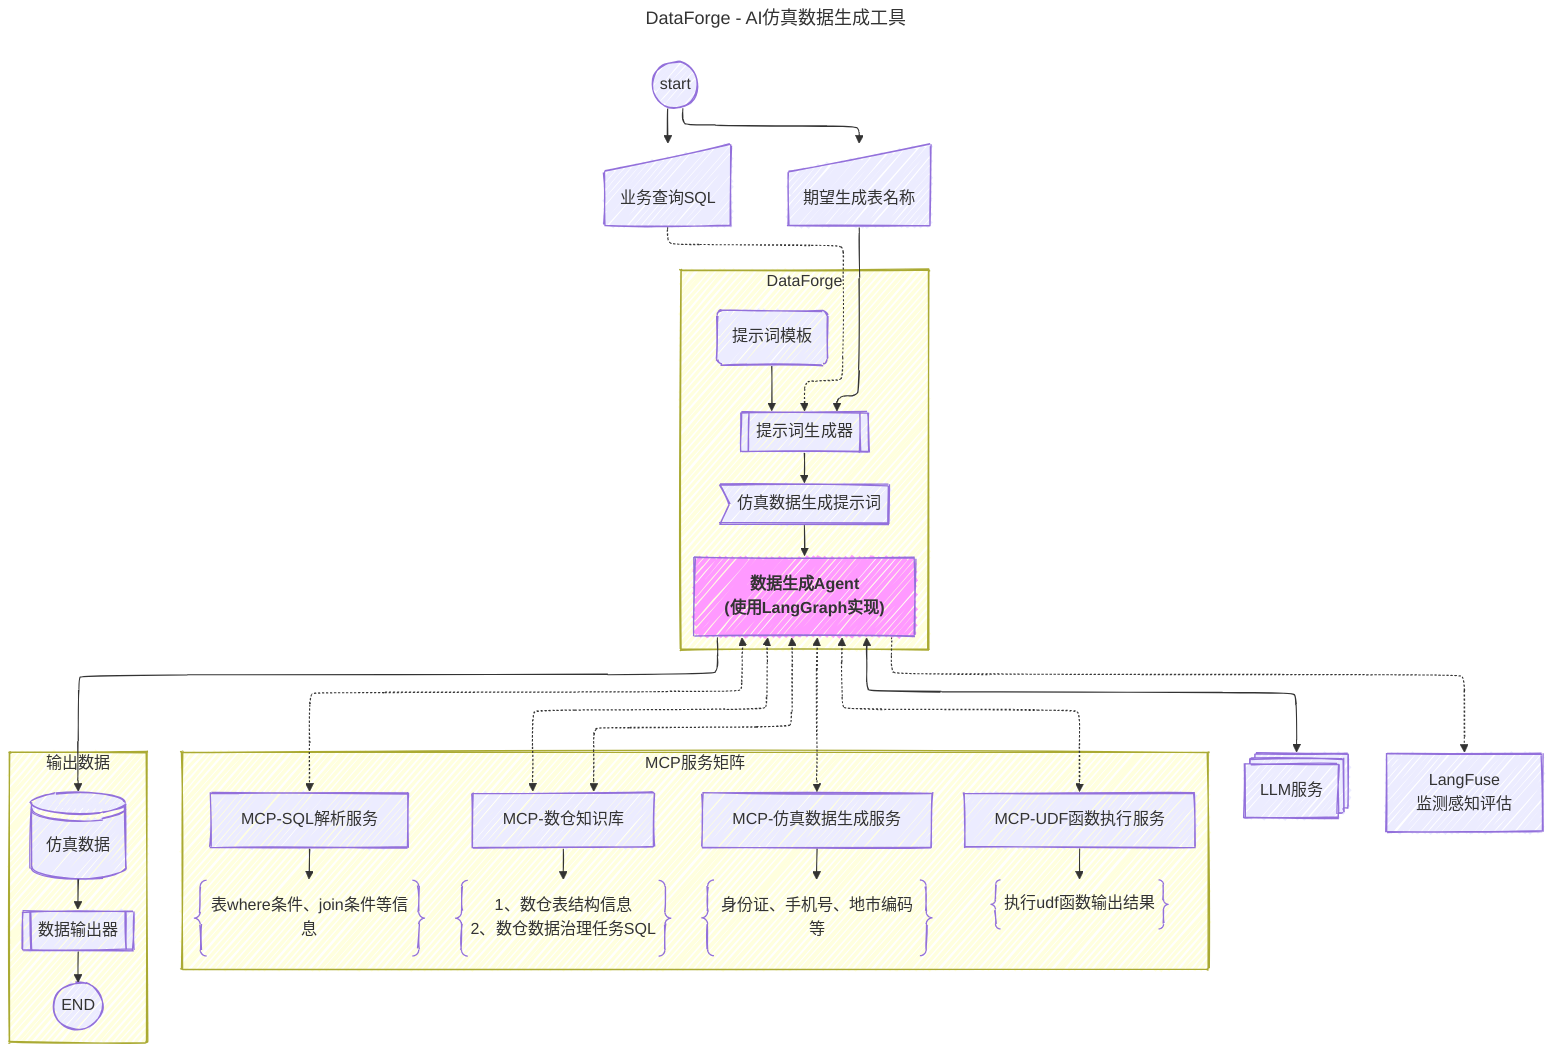 ---
title: DataForge - AI仿真数据生成工具
config:
  look: handDrawn
  theme: normal
  layout: elk
  elk:
    mergeEdges: false
    nodePlacementStrategy: LINEAR_SEGMENTS
---
flowchart TD
    START@{shape: circle, label: "start"}
    END@{shape: circle, label: "END"}
    A@{ shape: braces, label: "1、数仓表结构信息\n2、数仓数据治理任务SQL" }
    B@{shape: braces, label: "身份证、手机号、地市编码等" }
    C@{shape: manual-input, label: "业务查询SQL" }
    D@{shape: manual-input, label: "期望生成表名称"}
    E@{ shape: braces, label: "表where条件、join条件等信息" }
    F(提示词模板)
    G1@{ shape: odd, label: "仿真数据生成提示词" }
    G[[提示词生成器]]
    H@{shape: procs, label: LLM服务}
    I:::pinkClass@{ shape: rect, label: "数据生成Agent
    (使用LangGraph实现)" }
    J[MCP-仿真数据生成服务]
    K[MCP-数仓知识库]
    L[MCP-UDF函数执行服务]
    O[MCP-SQL解析服务]
    M@{shape: lin-cyl, label: "仿真数据"}
    N[[数据输出器]]
    P["LangFuse
    监测感知评估"]
    R@{shape: braces, label: "执行udf函数输出结果" }

    START --> C & D
    C -.-> G
    D --> G
    subgraph DataForge
    F --> G
    G --> G1 --> I
    end

    subgraph "MCP服务矩阵"
    I <-.-> J & K & L & O & K
    K --> A
    O --> E
    L --> R
    J --> B
    end

    subgraph "输出数据"
    I --> M --> N --> END
    end

    I <--> H
    I -.-> P

    classDef pinkClass fill:#f9f,font-weight:bold;
    classDef importantClass fill:#eb6d6f,font-weight:bold;